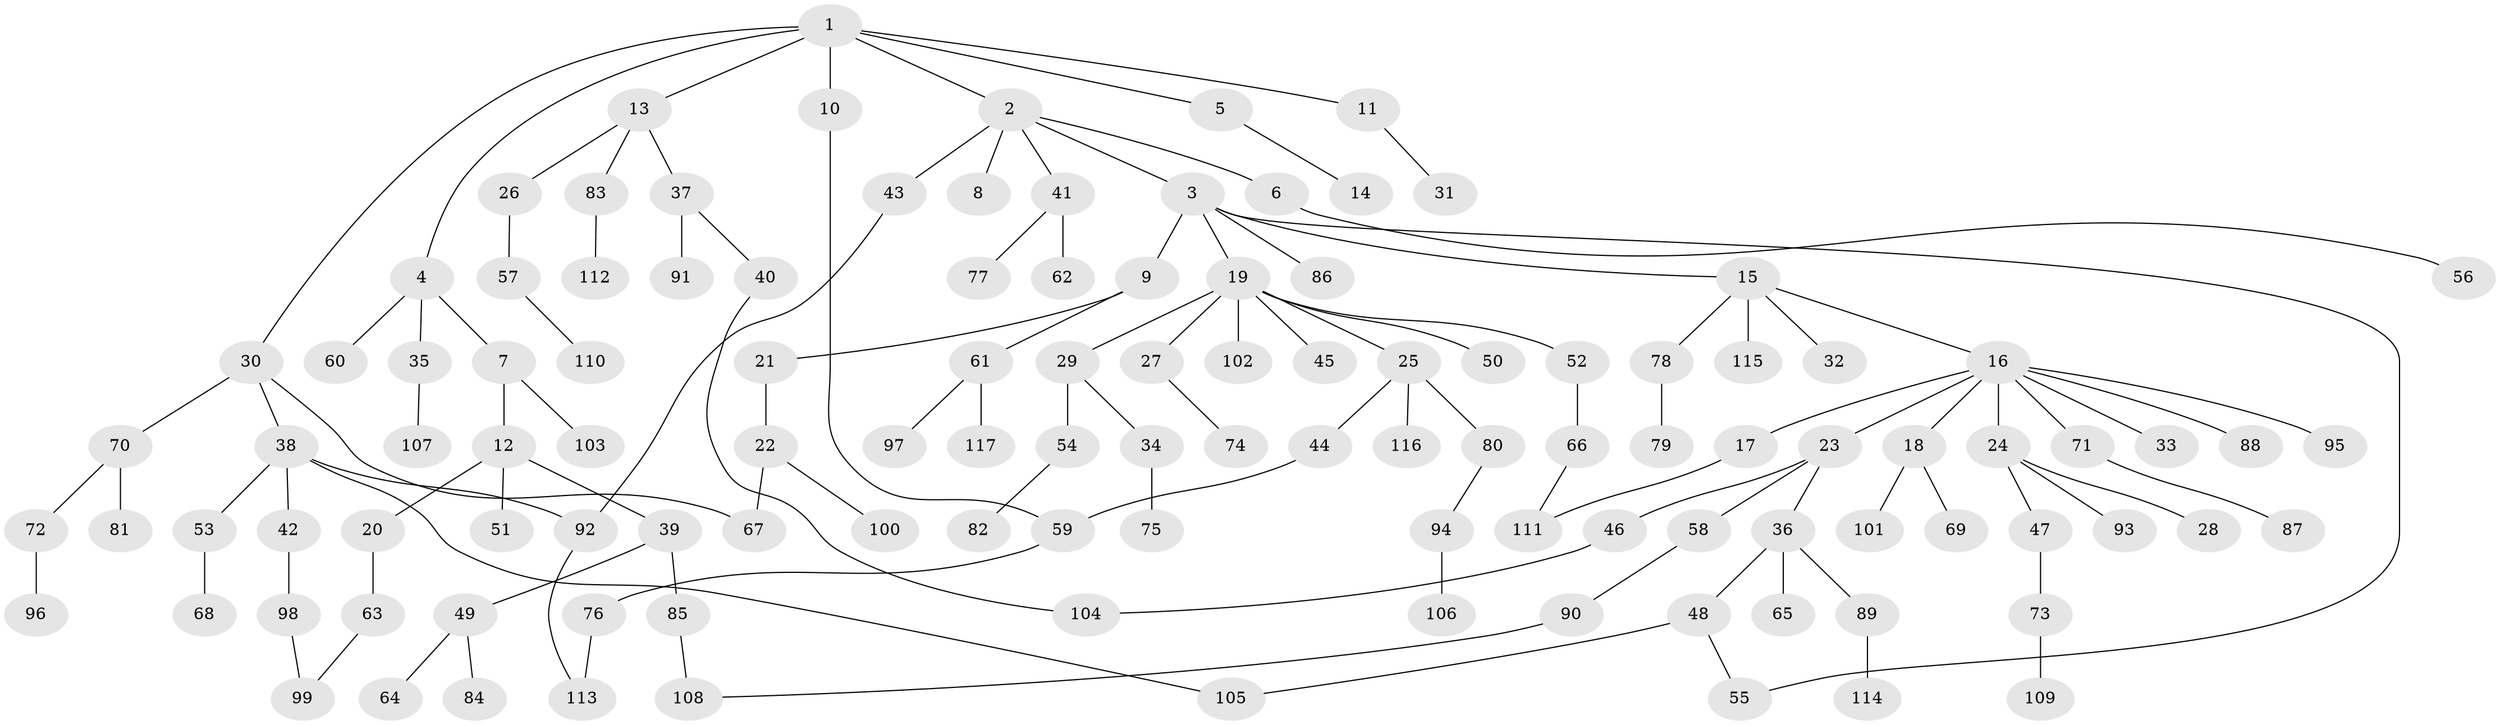 // Generated by graph-tools (version 1.1) at 2025/13/03/09/25 04:13:33]
// undirected, 117 vertices, 126 edges
graph export_dot {
graph [start="1"]
  node [color=gray90,style=filled];
  1;
  2;
  3;
  4;
  5;
  6;
  7;
  8;
  9;
  10;
  11;
  12;
  13;
  14;
  15;
  16;
  17;
  18;
  19;
  20;
  21;
  22;
  23;
  24;
  25;
  26;
  27;
  28;
  29;
  30;
  31;
  32;
  33;
  34;
  35;
  36;
  37;
  38;
  39;
  40;
  41;
  42;
  43;
  44;
  45;
  46;
  47;
  48;
  49;
  50;
  51;
  52;
  53;
  54;
  55;
  56;
  57;
  58;
  59;
  60;
  61;
  62;
  63;
  64;
  65;
  66;
  67;
  68;
  69;
  70;
  71;
  72;
  73;
  74;
  75;
  76;
  77;
  78;
  79;
  80;
  81;
  82;
  83;
  84;
  85;
  86;
  87;
  88;
  89;
  90;
  91;
  92;
  93;
  94;
  95;
  96;
  97;
  98;
  99;
  100;
  101;
  102;
  103;
  104;
  105;
  106;
  107;
  108;
  109;
  110;
  111;
  112;
  113;
  114;
  115;
  116;
  117;
  1 -- 2;
  1 -- 4;
  1 -- 5;
  1 -- 10;
  1 -- 11;
  1 -- 13;
  1 -- 30;
  2 -- 3;
  2 -- 6;
  2 -- 8;
  2 -- 41;
  2 -- 43;
  3 -- 9;
  3 -- 15;
  3 -- 19;
  3 -- 55;
  3 -- 86;
  4 -- 7;
  4 -- 35;
  4 -- 60;
  5 -- 14;
  6 -- 56;
  7 -- 12;
  7 -- 103;
  9 -- 21;
  9 -- 61;
  10 -- 59;
  11 -- 31;
  12 -- 20;
  12 -- 39;
  12 -- 51;
  13 -- 26;
  13 -- 37;
  13 -- 83;
  15 -- 16;
  15 -- 32;
  15 -- 78;
  15 -- 115;
  16 -- 17;
  16 -- 18;
  16 -- 23;
  16 -- 24;
  16 -- 33;
  16 -- 71;
  16 -- 88;
  16 -- 95;
  17 -- 111;
  18 -- 69;
  18 -- 101;
  19 -- 25;
  19 -- 27;
  19 -- 29;
  19 -- 45;
  19 -- 50;
  19 -- 52;
  19 -- 102;
  20 -- 63;
  21 -- 22;
  22 -- 67;
  22 -- 100;
  23 -- 36;
  23 -- 46;
  23 -- 58;
  24 -- 28;
  24 -- 47;
  24 -- 93;
  25 -- 44;
  25 -- 80;
  25 -- 116;
  26 -- 57;
  27 -- 74;
  29 -- 34;
  29 -- 54;
  30 -- 38;
  30 -- 70;
  30 -- 67;
  34 -- 75;
  35 -- 107;
  36 -- 48;
  36 -- 65;
  36 -- 89;
  37 -- 40;
  37 -- 91;
  38 -- 42;
  38 -- 53;
  38 -- 92;
  38 -- 105;
  39 -- 49;
  39 -- 85;
  40 -- 104;
  41 -- 62;
  41 -- 77;
  42 -- 98;
  43 -- 92;
  44 -- 59;
  46 -- 104;
  47 -- 73;
  48 -- 105;
  48 -- 55;
  49 -- 64;
  49 -- 84;
  52 -- 66;
  53 -- 68;
  54 -- 82;
  57 -- 110;
  58 -- 90;
  59 -- 76;
  61 -- 97;
  61 -- 117;
  63 -- 99;
  66 -- 111;
  70 -- 72;
  70 -- 81;
  71 -- 87;
  72 -- 96;
  73 -- 109;
  76 -- 113;
  78 -- 79;
  80 -- 94;
  83 -- 112;
  85 -- 108;
  89 -- 114;
  90 -- 108;
  92 -- 113;
  94 -- 106;
  98 -- 99;
}
